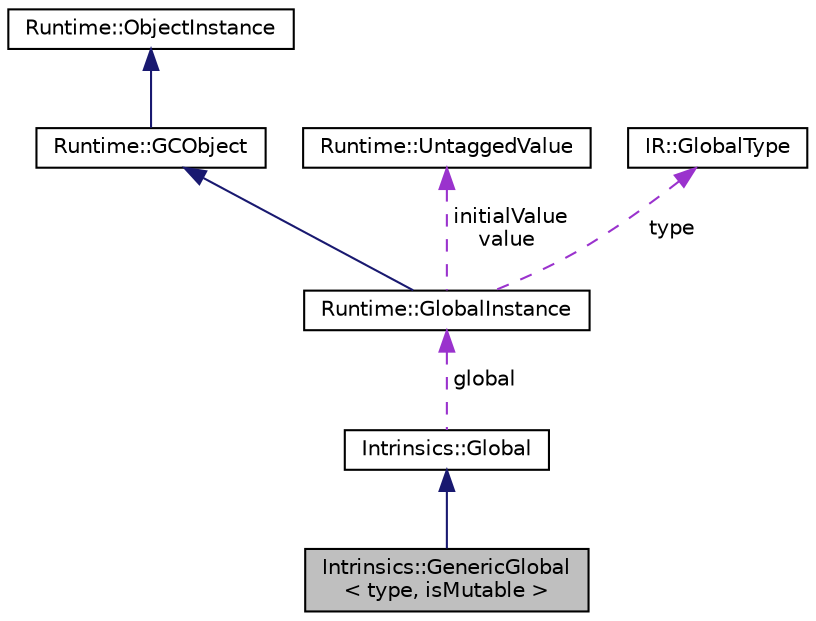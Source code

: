 digraph "Intrinsics::GenericGlobal&lt; type, isMutable &gt;"
{
  edge [fontname="Helvetica",fontsize="10",labelfontname="Helvetica",labelfontsize="10"];
  node [fontname="Helvetica",fontsize="10",shape=record];
  Node2 [label="Intrinsics::GenericGlobal\l\< type, isMutable \>",height=0.2,width=0.4,color="black", fillcolor="grey75", style="filled", fontcolor="black"];
  Node3 -> Node2 [dir="back",color="midnightblue",fontsize="10",style="solid"];
  Node3 [label="Intrinsics::Global",height=0.2,width=0.4,color="black", fillcolor="white", style="filled",URL="$struct_intrinsics_1_1_global.html"];
  Node4 -> Node3 [dir="back",color="darkorchid3",fontsize="10",style="dashed",label=" global" ];
  Node4 [label="Runtime::GlobalInstance",height=0.2,width=0.4,color="black", fillcolor="white", style="filled",URL="$struct_runtime_1_1_global_instance.html"];
  Node5 -> Node4 [dir="back",color="midnightblue",fontsize="10",style="solid"];
  Node5 [label="Runtime::GCObject",height=0.2,width=0.4,color="black", fillcolor="white", style="filled",URL="$struct_runtime_1_1_g_c_object.html"];
  Node6 -> Node5 [dir="back",color="midnightblue",fontsize="10",style="solid"];
  Node6 [label="Runtime::ObjectInstance",height=0.2,width=0.4,color="black", fillcolor="white", style="filled",URL="$struct_runtime_1_1_object_instance.html"];
  Node7 -> Node4 [dir="back",color="darkorchid3",fontsize="10",style="dashed",label=" initialValue\nvalue" ];
  Node7 [label="Runtime::UntaggedValue",height=0.2,width=0.4,color="black", fillcolor="white", style="filled",URL="$struct_runtime_1_1_untagged_value.html"];
  Node8 -> Node4 [dir="back",color="darkorchid3",fontsize="10",style="dashed",label=" type" ];
  Node8 [label="IR::GlobalType",height=0.2,width=0.4,color="black", fillcolor="white", style="filled",URL="$struct_i_r_1_1_global_type.html"];
}

